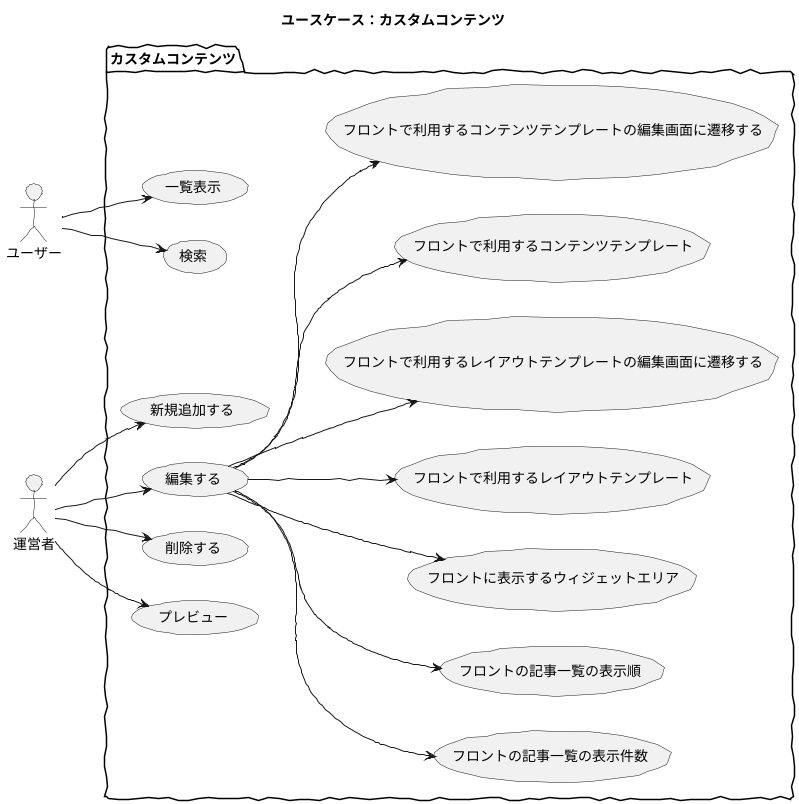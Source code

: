 @startuml

skinparam handwritten true
skinparam backgroundColor white

title ユースケース：カスタムコンテンツ

actor ユーザー
actor 運営者

package カスタムコンテンツ {
	left to right direction
	運営者 --> (新規追加する)
	運営者 --> (編集する)
	運営者 --> (削除する)
    運営者 --> (プレビュー)
	(編集する) --> (フロントの記事一覧の表示件数)
	(編集する) --> (フロントの記事一覧の表示順)
	(編集する) --> (フロントに表示するウィジェットエリア)
	(編集する) --> (フロントで利用するレイアウトテンプレート)
	(編集する) --> (フロントで利用するレイアウトテンプレートの編集画面に遷移する)
	(編集する) --> (フロントで利用するコンテンツテンプレート)
	(編集する) --> (フロントで利用するコンテンツテンプレートの編集画面に遷移する)
    ユーザー --> (一覧表示)
    ユーザー --> (検索)
}

@enduml
